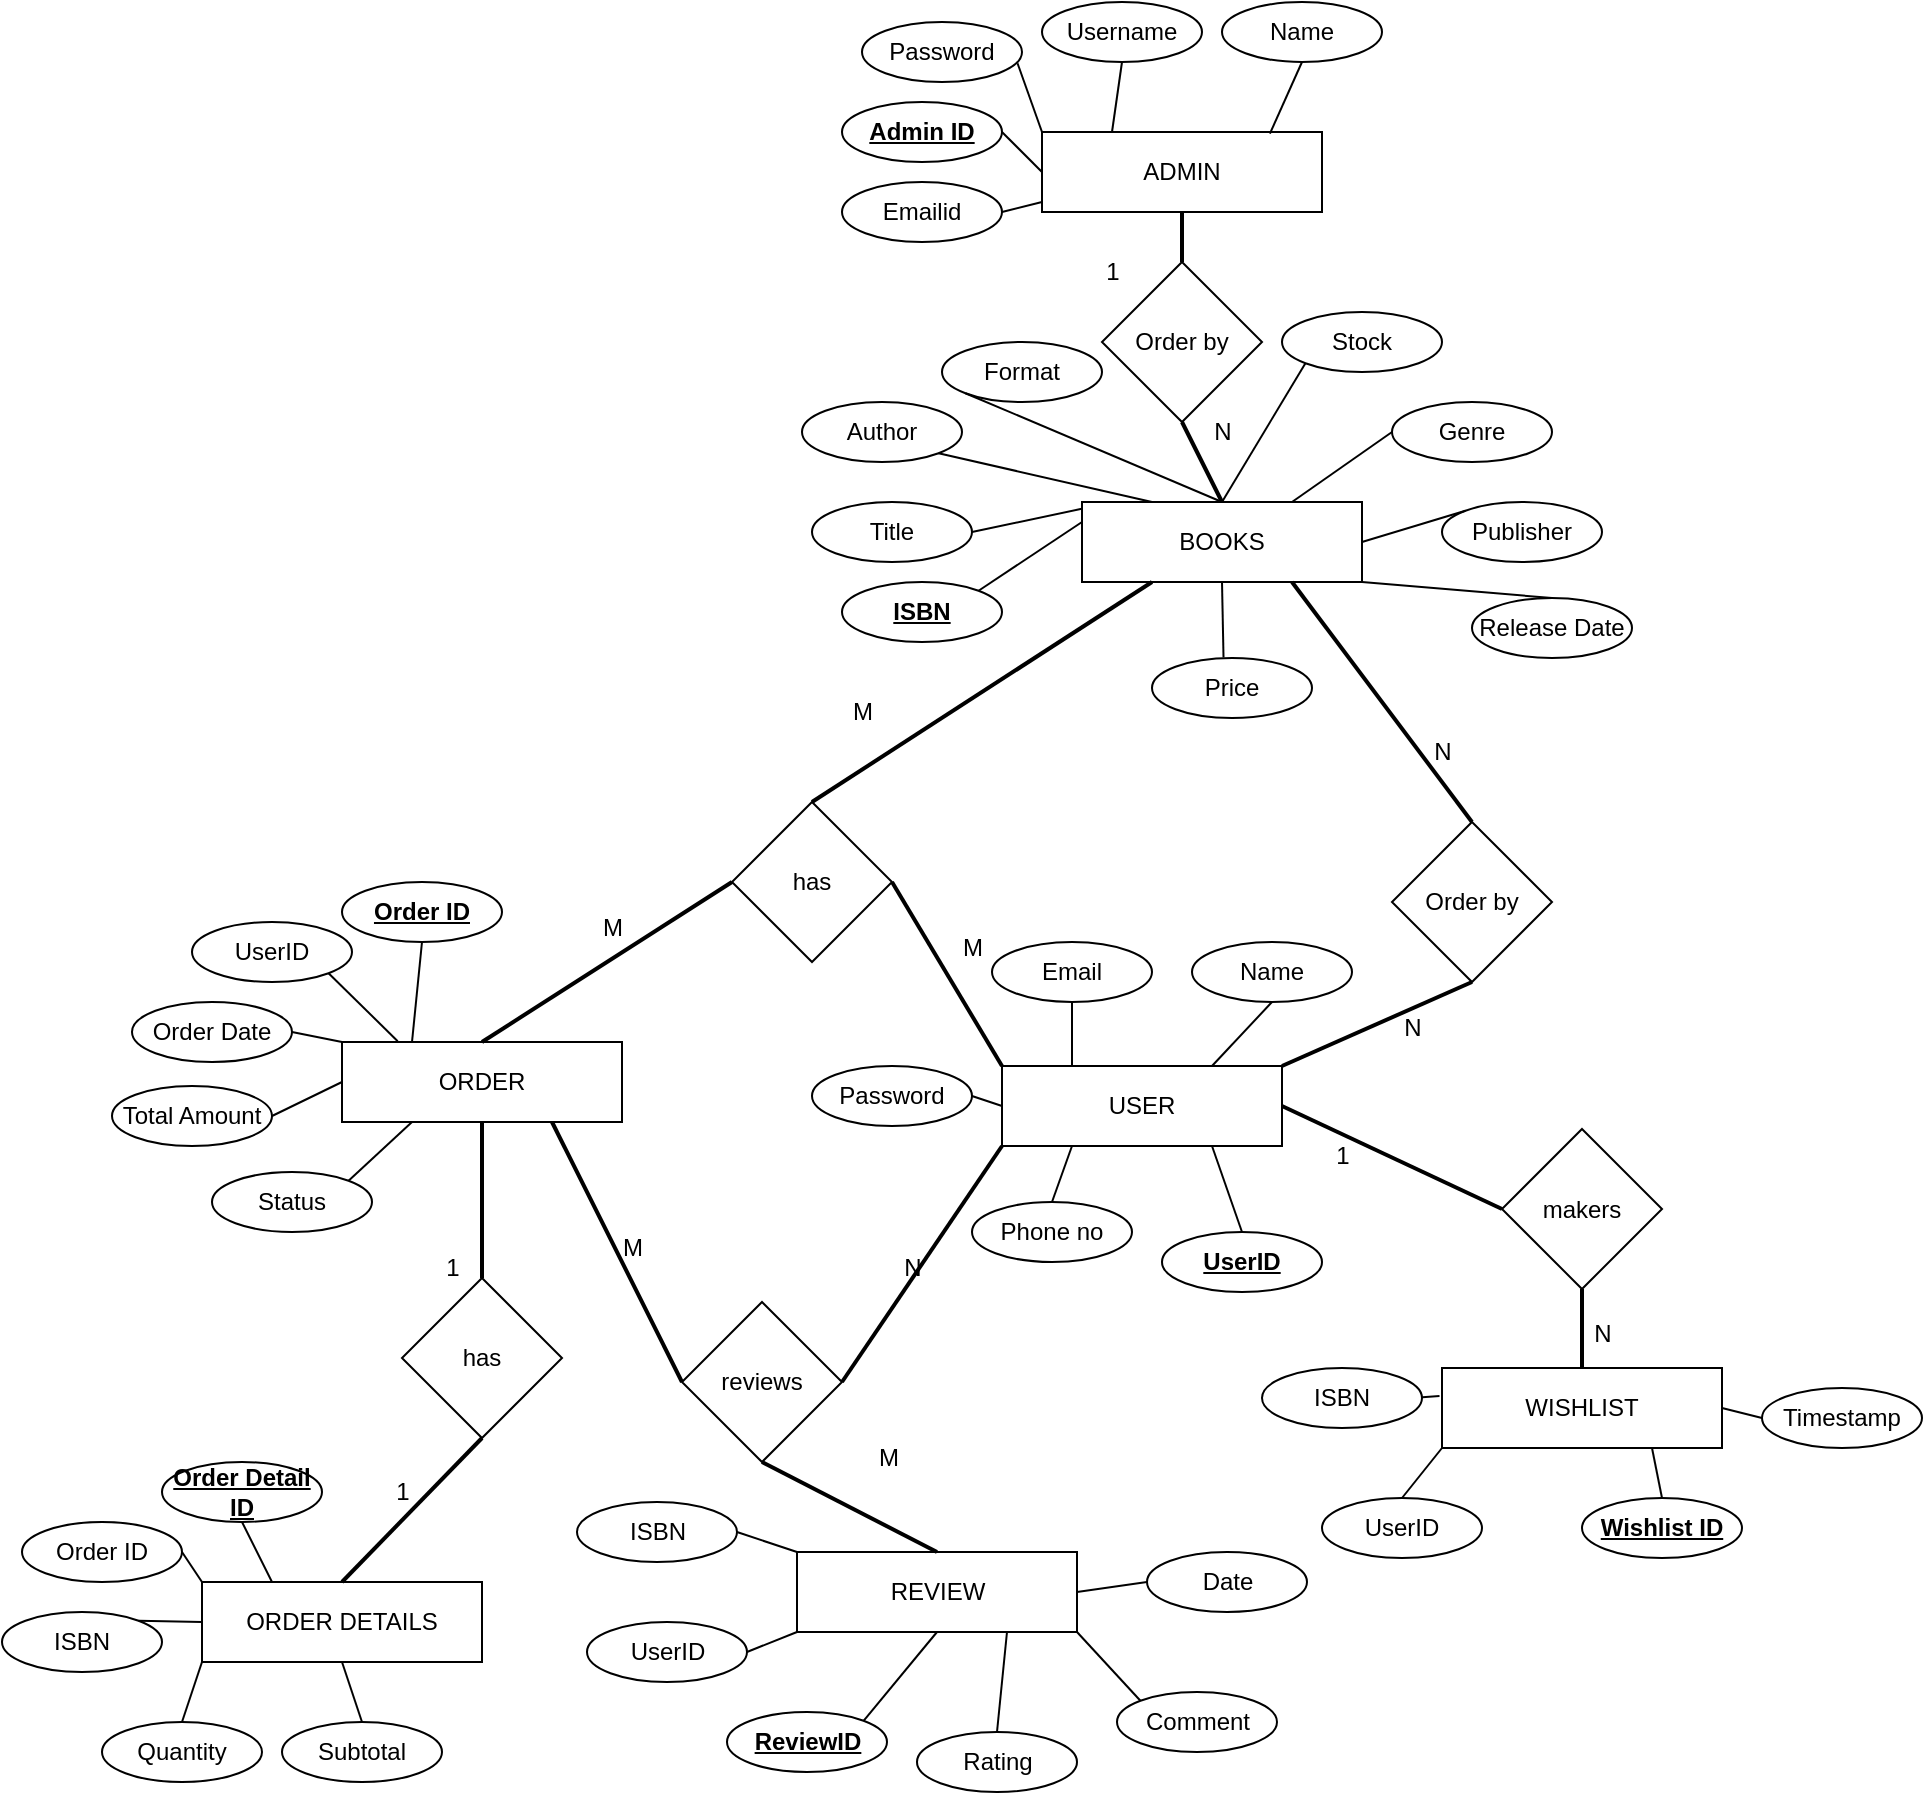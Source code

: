 <mxfile version="21.8.1" type="github">
  <diagram name="Page-1" id="XhZffeHGHaZp0kScym4Z">
    <mxGraphModel dx="2827" dy="2194" grid="1" gridSize="10" guides="1" tooltips="1" connect="1" arrows="1" fold="1" page="1" pageScale="1" pageWidth="850" pageHeight="1100" math="0" shadow="0">
      <root>
        <mxCell id="0" />
        <mxCell id="1" parent="0" />
        <mxCell id="HAhBHMvmMXCrN667Cn8Z-1" value="BOOKS" style="rounded=0;whiteSpace=wrap;html=1;" parent="1" vertex="1">
          <mxGeometry x="385" y="-10" width="140" height="40" as="geometry" />
        </mxCell>
        <mxCell id="HAhBHMvmMXCrN667Cn8Z-2" value="Order by" style="rhombus;whiteSpace=wrap;html=1;" parent="1" vertex="1">
          <mxGeometry x="540" y="150" width="80" height="80" as="geometry" />
        </mxCell>
        <mxCell id="HAhBHMvmMXCrN667Cn8Z-3" value="USER" style="rounded=0;whiteSpace=wrap;html=1;" parent="1" vertex="1">
          <mxGeometry x="345" y="272" width="140" height="40" as="geometry" />
        </mxCell>
        <mxCell id="HAhBHMvmMXCrN667Cn8Z-4" value="ADMIN" style="rounded=0;whiteSpace=wrap;html=1;" parent="1" vertex="1">
          <mxGeometry x="365" y="-195" width="140" height="40" as="geometry" />
        </mxCell>
        <mxCell id="HAhBHMvmMXCrN667Cn8Z-5" value="ORDER" style="rounded=0;whiteSpace=wrap;html=1;" parent="1" vertex="1">
          <mxGeometry x="15" y="260" width="140" height="40" as="geometry" />
        </mxCell>
        <mxCell id="HAhBHMvmMXCrN667Cn8Z-6" value="ORDER DETAILS" style="rounded=0;whiteSpace=wrap;html=1;" parent="1" vertex="1">
          <mxGeometry x="-55" y="530" width="140" height="40" as="geometry" />
        </mxCell>
        <mxCell id="HAhBHMvmMXCrN667Cn8Z-7" value="REVIEW" style="rounded=0;whiteSpace=wrap;html=1;" parent="1" vertex="1">
          <mxGeometry x="242.5" y="515" width="140" height="40" as="geometry" />
        </mxCell>
        <mxCell id="HAhBHMvmMXCrN667Cn8Z-8" value="WISHLIST" style="rounded=0;whiteSpace=wrap;html=1;" parent="1" vertex="1">
          <mxGeometry x="565" y="423" width="140" height="40" as="geometry" />
        </mxCell>
        <mxCell id="HAhBHMvmMXCrN667Cn8Z-9" value="makers" style="rhombus;whiteSpace=wrap;html=1;" parent="1" vertex="1">
          <mxGeometry x="595" y="303.5" width="80" height="80" as="geometry" />
        </mxCell>
        <mxCell id="HAhBHMvmMXCrN667Cn8Z-10" value="Order by" style="rhombus;whiteSpace=wrap;html=1;" parent="1" vertex="1">
          <mxGeometry x="395" y="-130" width="80" height="80" as="geometry" />
        </mxCell>
        <mxCell id="HAhBHMvmMXCrN667Cn8Z-11" value="has" style="rhombus;whiteSpace=wrap;html=1;" parent="1" vertex="1">
          <mxGeometry x="210" y="140" width="80" height="80" as="geometry" />
        </mxCell>
        <mxCell id="HAhBHMvmMXCrN667Cn8Z-12" value="has" style="rhombus;whiteSpace=wrap;html=1;" parent="1" vertex="1">
          <mxGeometry x="45" y="378" width="80" height="80" as="geometry" />
        </mxCell>
        <mxCell id="HAhBHMvmMXCrN667Cn8Z-13" value="reviews" style="rhombus;whiteSpace=wrap;html=1;" parent="1" vertex="1">
          <mxGeometry x="185" y="390" width="80" height="80" as="geometry" />
        </mxCell>
        <mxCell id="HAhBHMvmMXCrN667Cn8Z-14" value="" style="endArrow=none;html=1;rounded=0;entryX=0.5;entryY=0;entryDx=0;entryDy=0;fontStyle=1;strokeWidth=2;exitX=0.75;exitY=1;exitDx=0;exitDy=0;" parent="1" source="HAhBHMvmMXCrN667Cn8Z-1" edge="1" target="HAhBHMvmMXCrN667Cn8Z-2">
          <mxGeometry relative="1" as="geometry">
            <mxPoint x="165" y="160" as="sourcePoint" />
            <mxPoint x="375" y="130" as="targetPoint" />
          </mxGeometry>
        </mxCell>
        <mxCell id="HAhBHMvmMXCrN667Cn8Z-17" value="" style="endArrow=none;html=1;rounded=0;entryX=1;entryY=0;entryDx=0;entryDy=0;exitX=0.5;exitY=1;exitDx=0;exitDy=0;strokeWidth=2;" parent="1" source="HAhBHMvmMXCrN667Cn8Z-2" target="HAhBHMvmMXCrN667Cn8Z-3" edge="1">
          <mxGeometry relative="1" as="geometry">
            <mxPoint x="370" y="310" as="sourcePoint" />
            <mxPoint x="530" y="310" as="targetPoint" />
          </mxGeometry>
        </mxCell>
        <mxCell id="HAhBHMvmMXCrN667Cn8Z-18" value="" style="endArrow=none;html=1;rounded=0;exitX=0.5;exitY=1;exitDx=0;exitDy=0;entryX=0.5;entryY=0;entryDx=0;entryDy=0;strokeWidth=2;" parent="1" source="HAhBHMvmMXCrN667Cn8Z-10" target="HAhBHMvmMXCrN667Cn8Z-1" edge="1">
          <mxGeometry relative="1" as="geometry">
            <mxPoint x="320" y="70" as="sourcePoint" />
            <mxPoint x="480" y="70" as="targetPoint" />
          </mxGeometry>
        </mxCell>
        <mxCell id="HAhBHMvmMXCrN667Cn8Z-19" value="" style="endArrow=none;html=1;rounded=0;exitX=0.5;exitY=0;exitDx=0;exitDy=0;entryX=0.25;entryY=1;entryDx=0;entryDy=0;strokeWidth=2;" parent="1" source="HAhBHMvmMXCrN667Cn8Z-11" target="HAhBHMvmMXCrN667Cn8Z-1" edge="1">
          <mxGeometry relative="1" as="geometry">
            <mxPoint x="45" y="120" as="sourcePoint" />
            <mxPoint x="25" y="40" as="targetPoint" />
          </mxGeometry>
        </mxCell>
        <mxCell id="HAhBHMvmMXCrN667Cn8Z-20" value="" style="endArrow=none;html=1;rounded=0;exitX=0;exitY=0.5;exitDx=0;exitDy=0;entryX=0.75;entryY=1;entryDx=0;entryDy=0;strokeWidth=2;" parent="1" source="HAhBHMvmMXCrN667Cn8Z-13" target="HAhBHMvmMXCrN667Cn8Z-5" edge="1">
          <mxGeometry relative="1" as="geometry">
            <mxPoint x="80" y="70" as="sourcePoint" />
            <mxPoint x="240" y="70" as="targetPoint" />
          </mxGeometry>
        </mxCell>
        <mxCell id="HAhBHMvmMXCrN667Cn8Z-21" value="" style="endArrow=none;html=1;rounded=0;exitX=1;exitY=0.5;exitDx=0;exitDy=0;entryX=0;entryY=1;entryDx=0;entryDy=0;strokeWidth=2;" parent="1" source="HAhBHMvmMXCrN667Cn8Z-13" target="HAhBHMvmMXCrN667Cn8Z-3" edge="1">
          <mxGeometry relative="1" as="geometry">
            <mxPoint x="90" y="80" as="sourcePoint" />
            <mxPoint x="250" y="80" as="targetPoint" />
          </mxGeometry>
        </mxCell>
        <mxCell id="HAhBHMvmMXCrN667Cn8Z-22" value="" style="endArrow=none;html=1;rounded=0;exitX=0.5;exitY=1;exitDx=0;exitDy=0;entryX=0.5;entryY=0;entryDx=0;entryDy=0;strokeWidth=2;" parent="1" source="HAhBHMvmMXCrN667Cn8Z-4" target="HAhBHMvmMXCrN667Cn8Z-10" edge="1">
          <mxGeometry relative="1" as="geometry">
            <mxPoint x="385" y="-110" as="sourcePoint" />
            <mxPoint x="545" y="-110" as="targetPoint" />
          </mxGeometry>
        </mxCell>
        <mxCell id="HAhBHMvmMXCrN667Cn8Z-23" value="" style="endArrow=none;html=1;rounded=0;exitX=0.5;exitY=1;exitDx=0;exitDy=0;entryX=0.5;entryY=0;entryDx=0;entryDy=0;strokeWidth=2;" parent="1" source="HAhBHMvmMXCrN667Cn8Z-9" target="HAhBHMvmMXCrN667Cn8Z-8" edge="1">
          <mxGeometry relative="1" as="geometry">
            <mxPoint x="485" y="33.5" as="sourcePoint" />
            <mxPoint x="645" y="33.5" as="targetPoint" />
          </mxGeometry>
        </mxCell>
        <mxCell id="HAhBHMvmMXCrN667Cn8Z-24" value="" style="endArrow=none;html=1;rounded=0;exitX=0.5;exitY=1;exitDx=0;exitDy=0;entryX=0.5;entryY=0;entryDx=0;entryDy=0;strokeWidth=2;" parent="1" source="HAhBHMvmMXCrN667Cn8Z-12" target="HAhBHMvmMXCrN667Cn8Z-6" edge="1">
          <mxGeometry relative="1" as="geometry">
            <mxPoint x="530" y="70" as="sourcePoint" />
            <mxPoint x="690" y="70" as="targetPoint" />
          </mxGeometry>
        </mxCell>
        <mxCell id="HAhBHMvmMXCrN667Cn8Z-25" value="" style="endArrow=none;html=1;rounded=0;exitX=0.5;exitY=1;exitDx=0;exitDy=0;entryX=0.5;entryY=0;entryDx=0;entryDy=0;strokeWidth=2;" parent="1" source="HAhBHMvmMXCrN667Cn8Z-13" target="HAhBHMvmMXCrN667Cn8Z-7" edge="1">
          <mxGeometry relative="1" as="geometry">
            <mxPoint x="540" y="80" as="sourcePoint" />
            <mxPoint x="700" y="80" as="targetPoint" />
          </mxGeometry>
        </mxCell>
        <mxCell id="HAhBHMvmMXCrN667Cn8Z-26" value="" style="endArrow=none;html=1;rounded=0;exitX=0;exitY=0.5;exitDx=0;exitDy=0;entryX=0.5;entryY=0;entryDx=0;entryDy=0;strokeWidth=2;" parent="1" source="HAhBHMvmMXCrN667Cn8Z-11" target="HAhBHMvmMXCrN667Cn8Z-5" edge="1">
          <mxGeometry relative="1" as="geometry">
            <mxPoint x="550" y="90" as="sourcePoint" />
            <mxPoint x="710" y="90" as="targetPoint" />
          </mxGeometry>
        </mxCell>
        <mxCell id="HAhBHMvmMXCrN667Cn8Z-27" value="" style="endArrow=none;html=1;rounded=0;exitX=1;exitY=0.5;exitDx=0;exitDy=0;entryX=0;entryY=0;entryDx=0;entryDy=0;strokeWidth=2;" parent="1" source="HAhBHMvmMXCrN667Cn8Z-11" target="HAhBHMvmMXCrN667Cn8Z-3" edge="1">
          <mxGeometry relative="1" as="geometry">
            <mxPoint x="560" y="100" as="sourcePoint" />
            <mxPoint x="310" y="270" as="targetPoint" />
          </mxGeometry>
        </mxCell>
        <mxCell id="HAhBHMvmMXCrN667Cn8Z-28" value="" style="endArrow=none;html=1;rounded=0;exitX=1;exitY=0.5;exitDx=0;exitDy=0;entryX=0;entryY=0.5;entryDx=0;entryDy=0;strokeWidth=2;" parent="1" source="HAhBHMvmMXCrN667Cn8Z-3" target="HAhBHMvmMXCrN667Cn8Z-9" edge="1">
          <mxGeometry relative="1" as="geometry">
            <mxPoint x="530" y="70" as="sourcePoint" />
            <mxPoint x="690" y="70" as="targetPoint" />
          </mxGeometry>
        </mxCell>
        <mxCell id="HAhBHMvmMXCrN667Cn8Z-29" value="" style="endArrow=none;html=1;rounded=0;exitX=0.5;exitY=0;exitDx=0;exitDy=0;entryX=0.5;entryY=1;entryDx=0;entryDy=0;strokeWidth=2;" parent="1" source="HAhBHMvmMXCrN667Cn8Z-12" target="HAhBHMvmMXCrN667Cn8Z-5" edge="1">
          <mxGeometry relative="1" as="geometry">
            <mxPoint x="540" y="80" as="sourcePoint" />
            <mxPoint x="700" y="80" as="targetPoint" />
          </mxGeometry>
        </mxCell>
        <mxCell id="5OL1kf4V6s5hjI2QQhij-1" value="Timestamp" style="ellipse;whiteSpace=wrap;html=1;" vertex="1" parent="1">
          <mxGeometry x="725" y="433" width="80" height="30" as="geometry" />
        </mxCell>
        <mxCell id="5OL1kf4V6s5hjI2QQhij-2" value="Stock" style="ellipse;whiteSpace=wrap;html=1;" vertex="1" parent="1">
          <mxGeometry x="485" y="-105" width="80" height="30" as="geometry" />
        </mxCell>
        <mxCell id="5OL1kf4V6s5hjI2QQhij-3" value="Price" style="ellipse;whiteSpace=wrap;html=1;" vertex="1" parent="1">
          <mxGeometry x="420" y="68" width="80" height="30" as="geometry" />
        </mxCell>
        <mxCell id="5OL1kf4V6s5hjI2QQhij-4" value="Format" style="ellipse;whiteSpace=wrap;html=1;" vertex="1" parent="1">
          <mxGeometry x="315" y="-90" width="80" height="30" as="geometry" />
        </mxCell>
        <mxCell id="5OL1kf4V6s5hjI2QQhij-5" value="Title" style="ellipse;whiteSpace=wrap;html=1;" vertex="1" parent="1">
          <mxGeometry x="250" y="-10" width="80" height="30" as="geometry" />
        </mxCell>
        <mxCell id="5OL1kf4V6s5hjI2QQhij-6" value="Author" style="ellipse;whiteSpace=wrap;html=1;" vertex="1" parent="1">
          <mxGeometry x="245" y="-60" width="80" height="30" as="geometry" />
        </mxCell>
        <mxCell id="5OL1kf4V6s5hjI2QQhij-7" value="&lt;u&gt;&lt;b&gt;ISBN&lt;/b&gt;&lt;/u&gt;" style="ellipse;whiteSpace=wrap;html=1;" vertex="1" parent="1">
          <mxGeometry x="265" y="30" width="80" height="30" as="geometry" />
        </mxCell>
        <mxCell id="5OL1kf4V6s5hjI2QQhij-8" value="Genre" style="ellipse;whiteSpace=wrap;html=1;" vertex="1" parent="1">
          <mxGeometry x="540" y="-60" width="80" height="30" as="geometry" />
        </mxCell>
        <mxCell id="5OL1kf4V6s5hjI2QQhij-9" value="Publisher" style="ellipse;whiteSpace=wrap;html=1;" vertex="1" parent="1">
          <mxGeometry x="565" y="-10" width="80" height="30" as="geometry" />
        </mxCell>
        <mxCell id="5OL1kf4V6s5hjI2QQhij-10" value="Release Date" style="ellipse;whiteSpace=wrap;html=1;" vertex="1" parent="1">
          <mxGeometry x="580" y="38" width="80" height="30" as="geometry" />
        </mxCell>
        <mxCell id="5OL1kf4V6s5hjI2QQhij-11" value="" style="endArrow=none;html=1;rounded=0;exitX=1;exitY=1;exitDx=0;exitDy=0;entryX=0.5;entryY=0;entryDx=0;entryDy=0;" edge="1" parent="1" source="HAhBHMvmMXCrN667Cn8Z-1" target="5OL1kf4V6s5hjI2QQhij-10">
          <mxGeometry width="50" height="50" relative="1" as="geometry">
            <mxPoint x="160" y="-50" as="sourcePoint" />
            <mxPoint x="210" y="-100" as="targetPoint" />
          </mxGeometry>
        </mxCell>
        <mxCell id="5OL1kf4V6s5hjI2QQhij-12" value="" style="endArrow=none;html=1;rounded=0;exitX=1;exitY=0.5;exitDx=0;exitDy=0;entryX=0;entryY=0;entryDx=0;entryDy=0;" edge="1" parent="1" source="HAhBHMvmMXCrN667Cn8Z-1" target="5OL1kf4V6s5hjI2QQhij-9">
          <mxGeometry width="50" height="50" relative="1" as="geometry">
            <mxPoint x="170" y="-40" as="sourcePoint" />
            <mxPoint x="220" y="-90" as="targetPoint" />
          </mxGeometry>
        </mxCell>
        <mxCell id="5OL1kf4V6s5hjI2QQhij-13" value="" style="endArrow=none;html=1;rounded=0;exitX=0.75;exitY=0;exitDx=0;exitDy=0;entryX=0;entryY=0.5;entryDx=0;entryDy=0;" edge="1" parent="1" source="HAhBHMvmMXCrN667Cn8Z-1" target="5OL1kf4V6s5hjI2QQhij-8">
          <mxGeometry width="50" height="50" relative="1" as="geometry">
            <mxPoint x="180" y="-30" as="sourcePoint" />
            <mxPoint x="230" y="-80" as="targetPoint" />
          </mxGeometry>
        </mxCell>
        <mxCell id="5OL1kf4V6s5hjI2QQhij-14" value="" style="endArrow=none;html=1;rounded=0;exitX=0.5;exitY=0;exitDx=0;exitDy=0;entryX=0;entryY=1;entryDx=0;entryDy=0;" edge="1" parent="1" source="HAhBHMvmMXCrN667Cn8Z-1" target="5OL1kf4V6s5hjI2QQhij-2">
          <mxGeometry width="50" height="50" relative="1" as="geometry">
            <mxPoint x="190" y="-20" as="sourcePoint" />
            <mxPoint x="240" y="-70" as="targetPoint" />
          </mxGeometry>
        </mxCell>
        <mxCell id="5OL1kf4V6s5hjI2QQhij-15" value="" style="endArrow=none;html=1;rounded=0;entryX=0.5;entryY=0;entryDx=0;entryDy=0;exitX=0;exitY=1;exitDx=0;exitDy=0;" edge="1" parent="1" source="5OL1kf4V6s5hjI2QQhij-4" target="HAhBHMvmMXCrN667Cn8Z-1">
          <mxGeometry width="50" height="50" relative="1" as="geometry">
            <mxPoint x="200" y="-10" as="sourcePoint" />
            <mxPoint x="250" y="-60" as="targetPoint" />
          </mxGeometry>
        </mxCell>
        <mxCell id="5OL1kf4V6s5hjI2QQhij-16" value="" style="endArrow=none;html=1;rounded=0;entryX=0.25;entryY=0;entryDx=0;entryDy=0;exitX=1;exitY=1;exitDx=0;exitDy=0;" edge="1" parent="1" source="5OL1kf4V6s5hjI2QQhij-6" target="HAhBHMvmMXCrN667Cn8Z-1">
          <mxGeometry width="50" height="50" relative="1" as="geometry">
            <mxPoint x="210" as="sourcePoint" />
            <mxPoint x="260" y="-50" as="targetPoint" />
          </mxGeometry>
        </mxCell>
        <mxCell id="5OL1kf4V6s5hjI2QQhij-17" value="" style="endArrow=none;html=1;rounded=0;exitX=-0.001;exitY=0.085;exitDx=0;exitDy=0;exitPerimeter=0;entryX=1;entryY=0.5;entryDx=0;entryDy=0;" edge="1" parent="1" source="HAhBHMvmMXCrN667Cn8Z-1" target="5OL1kf4V6s5hjI2QQhij-5">
          <mxGeometry width="50" height="50" relative="1" as="geometry">
            <mxPoint x="220" y="10" as="sourcePoint" />
            <mxPoint x="270" y="-40" as="targetPoint" />
          </mxGeometry>
        </mxCell>
        <mxCell id="5OL1kf4V6s5hjI2QQhij-18" value="" style="endArrow=none;html=1;rounded=0;entryX=0;entryY=0.25;entryDx=0;entryDy=0;exitX=1;exitY=0;exitDx=0;exitDy=0;" edge="1" parent="1" source="5OL1kf4V6s5hjI2QQhij-7" target="HAhBHMvmMXCrN667Cn8Z-1">
          <mxGeometry width="50" height="50" relative="1" as="geometry">
            <mxPoint x="230" y="20" as="sourcePoint" />
            <mxPoint x="280" y="-30" as="targetPoint" />
          </mxGeometry>
        </mxCell>
        <mxCell id="5OL1kf4V6s5hjI2QQhij-19" value="" style="endArrow=none;html=1;rounded=0;entryX=0.75;entryY=1;entryDx=0;entryDy=0;exitX=0.5;exitY=0;exitDx=0;exitDy=0;" edge="1" parent="1" source="5OL1kf4V6s5hjI2QQhij-34" target="HAhBHMvmMXCrN667Cn8Z-3">
          <mxGeometry width="50" height="50" relative="1" as="geometry">
            <mxPoint x="450" y="510" as="sourcePoint" />
            <mxPoint x="500" y="460" as="targetPoint" />
          </mxGeometry>
        </mxCell>
        <mxCell id="5OL1kf4V6s5hjI2QQhij-20" value="" style="endArrow=none;html=1;rounded=0;exitX=0.814;exitY=0.02;exitDx=0;exitDy=0;exitPerimeter=0;entryX=0.5;entryY=1;entryDx=0;entryDy=0;" edge="1" parent="1" source="HAhBHMvmMXCrN667Cn8Z-4" target="5OL1kf4V6s5hjI2QQhij-24">
          <mxGeometry width="50" height="50" relative="1" as="geometry">
            <mxPoint x="685" y="-200" as="sourcePoint" />
            <mxPoint x="735" y="-250" as="targetPoint" />
          </mxGeometry>
        </mxCell>
        <mxCell id="5OL1kf4V6s5hjI2QQhij-21" value="" style="endArrow=none;html=1;rounded=0;entryX=0.447;entryY=-0.008;entryDx=0;entryDy=0;entryPerimeter=0;exitX=0.5;exitY=1;exitDx=0;exitDy=0;" edge="1" parent="1" source="HAhBHMvmMXCrN667Cn8Z-1" target="5OL1kf4V6s5hjI2QQhij-3">
          <mxGeometry width="50" height="50" relative="1" as="geometry">
            <mxPoint x="165" y="-10" as="sourcePoint" />
            <mxPoint x="215" y="-60" as="targetPoint" />
          </mxGeometry>
        </mxCell>
        <mxCell id="5OL1kf4V6s5hjI2QQhij-22" value="Password" style="ellipse;whiteSpace=wrap;html=1;" vertex="1" parent="1">
          <mxGeometry x="275" y="-250" width="80" height="30" as="geometry" />
        </mxCell>
        <mxCell id="5OL1kf4V6s5hjI2QQhij-23" value="Emailid" style="ellipse;whiteSpace=wrap;html=1;" vertex="1" parent="1">
          <mxGeometry x="265" y="-170" width="80" height="30" as="geometry" />
        </mxCell>
        <mxCell id="5OL1kf4V6s5hjI2QQhij-24" value="Name" style="ellipse;whiteSpace=wrap;html=1;" vertex="1" parent="1">
          <mxGeometry x="455" y="-260" width="80" height="30" as="geometry" />
        </mxCell>
        <mxCell id="5OL1kf4V6s5hjI2QQhij-25" value="Username" style="ellipse;whiteSpace=wrap;html=1;" vertex="1" parent="1">
          <mxGeometry x="365" y="-260" width="80" height="30" as="geometry" />
        </mxCell>
        <mxCell id="5OL1kf4V6s5hjI2QQhij-26" value="&lt;u&gt;&lt;b&gt;Admin ID&lt;/b&gt;&lt;/u&gt;" style="ellipse;whiteSpace=wrap;html=1;" vertex="1" parent="1">
          <mxGeometry x="265" y="-210" width="80" height="30" as="geometry" />
        </mxCell>
        <mxCell id="5OL1kf4V6s5hjI2QQhij-27" value="" style="endArrow=none;html=1;rounded=0;entryX=0.5;entryY=1;entryDx=0;entryDy=0;exitX=0.25;exitY=0;exitDx=0;exitDy=0;" edge="1" parent="1" source="HAhBHMvmMXCrN667Cn8Z-3" target="5OL1kf4V6s5hjI2QQhij-38">
          <mxGeometry width="50" height="50" relative="1" as="geometry">
            <mxPoint x="390" y="270" as="sourcePoint" />
            <mxPoint x="510" y="470" as="targetPoint" />
          </mxGeometry>
        </mxCell>
        <mxCell id="5OL1kf4V6s5hjI2QQhij-28" value="" style="endArrow=none;html=1;rounded=0;entryX=1;entryY=0.5;entryDx=0;entryDy=0;" edge="1" parent="1" target="5OL1kf4V6s5hjI2QQhij-23">
          <mxGeometry width="50" height="50" relative="1" as="geometry">
            <mxPoint x="365" y="-160" as="sourcePoint" />
            <mxPoint x="745" y="-240" as="targetPoint" />
          </mxGeometry>
        </mxCell>
        <mxCell id="5OL1kf4V6s5hjI2QQhij-29" value="" style="endArrow=none;html=1;rounded=0;entryX=1;entryY=0.5;entryDx=0;entryDy=0;exitX=0;exitY=0.5;exitDx=0;exitDy=0;" edge="1" parent="1" source="HAhBHMvmMXCrN667Cn8Z-4" target="5OL1kf4V6s5hjI2QQhij-26">
          <mxGeometry width="50" height="50" relative="1" as="geometry">
            <mxPoint x="705" y="-180" as="sourcePoint" />
            <mxPoint x="755" y="-230" as="targetPoint" />
          </mxGeometry>
        </mxCell>
        <mxCell id="5OL1kf4V6s5hjI2QQhij-30" value="" style="endArrow=none;html=1;rounded=0;entryX=0.972;entryY=0.687;entryDx=0;entryDy=0;entryPerimeter=0;exitX=0;exitY=0;exitDx=0;exitDy=0;" edge="1" parent="1" source="HAhBHMvmMXCrN667Cn8Z-4" target="5OL1kf4V6s5hjI2QQhij-22">
          <mxGeometry width="50" height="50" relative="1" as="geometry">
            <mxPoint x="715" y="-170" as="sourcePoint" />
            <mxPoint x="765" y="-220" as="targetPoint" />
          </mxGeometry>
        </mxCell>
        <mxCell id="5OL1kf4V6s5hjI2QQhij-31" value="" style="endArrow=none;html=1;rounded=0;entryX=0.5;entryY=1;entryDx=0;entryDy=0;exitX=0.25;exitY=0;exitDx=0;exitDy=0;" edge="1" parent="1" source="HAhBHMvmMXCrN667Cn8Z-4" target="5OL1kf4V6s5hjI2QQhij-25">
          <mxGeometry width="50" height="50" relative="1" as="geometry">
            <mxPoint x="725" y="-160" as="sourcePoint" />
            <mxPoint x="775" y="-210" as="targetPoint" />
          </mxGeometry>
        </mxCell>
        <mxCell id="5OL1kf4V6s5hjI2QQhij-34" value="&lt;b&gt;&lt;u&gt;UserID&lt;/u&gt;&lt;/b&gt;" style="ellipse;whiteSpace=wrap;html=1;" vertex="1" parent="1">
          <mxGeometry x="425" y="355" width="80" height="30" as="geometry" />
        </mxCell>
        <mxCell id="5OL1kf4V6s5hjI2QQhij-35" value="Phone no" style="ellipse;whiteSpace=wrap;html=1;" vertex="1" parent="1">
          <mxGeometry x="330" y="340" width="80" height="30" as="geometry" />
        </mxCell>
        <mxCell id="5OL1kf4V6s5hjI2QQhij-36" value="Password" style="ellipse;whiteSpace=wrap;html=1;" vertex="1" parent="1">
          <mxGeometry x="250" y="272" width="80" height="30" as="geometry" />
        </mxCell>
        <mxCell id="5OL1kf4V6s5hjI2QQhij-37" value="Name" style="ellipse;whiteSpace=wrap;html=1;" vertex="1" parent="1">
          <mxGeometry x="440" y="210" width="80" height="30" as="geometry" />
        </mxCell>
        <mxCell id="5OL1kf4V6s5hjI2QQhij-38" value="Email" style="ellipse;whiteSpace=wrap;html=1;" vertex="1" parent="1">
          <mxGeometry x="340" y="210" width="80" height="30" as="geometry" />
        </mxCell>
        <mxCell id="5OL1kf4V6s5hjI2QQhij-39" value="" style="endArrow=none;html=1;rounded=0;entryX=1;entryY=0.5;entryDx=0;entryDy=0;exitX=0;exitY=0.5;exitDx=0;exitDy=0;" edge="1" parent="1" source="HAhBHMvmMXCrN667Cn8Z-3" target="5OL1kf4V6s5hjI2QQhij-36">
          <mxGeometry width="50" height="50" relative="1" as="geometry">
            <mxPoint x="470" y="530" as="sourcePoint" />
            <mxPoint x="520" y="480" as="targetPoint" />
          </mxGeometry>
        </mxCell>
        <mxCell id="5OL1kf4V6s5hjI2QQhij-40" value="" style="endArrow=none;html=1;rounded=0;entryX=0;entryY=0.5;entryDx=0;entryDy=0;exitX=1;exitY=0.5;exitDx=0;exitDy=0;" edge="1" parent="1" source="5OL1kf4V6s5hjI2QQhij-49" target="HAhBHMvmMXCrN667Cn8Z-5">
          <mxGeometry width="50" height="50" relative="1" as="geometry">
            <mxPoint x="-220" y="420" as="sourcePoint" />
            <mxPoint x="-170" y="370" as="targetPoint" />
          </mxGeometry>
        </mxCell>
        <mxCell id="5OL1kf4V6s5hjI2QQhij-41" value="" style="endArrow=none;html=1;rounded=0;entryX=0.199;entryY=-0.01;entryDx=0;entryDy=0;entryPerimeter=0;exitX=1;exitY=1;exitDx=0;exitDy=0;" edge="1" parent="1" source="5OL1kf4V6s5hjI2QQhij-51" target="HAhBHMvmMXCrN667Cn8Z-5">
          <mxGeometry width="50" height="50" relative="1" as="geometry">
            <mxPoint x="-210" y="430" as="sourcePoint" />
            <mxPoint x="-160" y="380" as="targetPoint" />
          </mxGeometry>
        </mxCell>
        <mxCell id="5OL1kf4V6s5hjI2QQhij-42" value="" style="endArrow=none;html=1;rounded=0;entryX=0.25;entryY=0;entryDx=0;entryDy=0;exitX=0.5;exitY=1;exitDx=0;exitDy=0;" edge="1" parent="1" source="5OL1kf4V6s5hjI2QQhij-52" target="HAhBHMvmMXCrN667Cn8Z-5">
          <mxGeometry width="50" height="50" relative="1" as="geometry">
            <mxPoint x="-200" y="440" as="sourcePoint" />
            <mxPoint x="-150" y="390" as="targetPoint" />
          </mxGeometry>
        </mxCell>
        <mxCell id="5OL1kf4V6s5hjI2QQhij-43" value="" style="endArrow=none;html=1;rounded=0;exitX=0.5;exitY=0;exitDx=0;exitDy=0;entryX=0.75;entryY=1;entryDx=0;entryDy=0;" edge="1" parent="1" source="5OL1kf4V6s5hjI2QQhij-58" target="HAhBHMvmMXCrN667Cn8Z-8">
          <mxGeometry width="50" height="50" relative="1" as="geometry">
            <mxPoint x="705" y="388" as="sourcePoint" />
            <mxPoint x="755" y="338" as="targetPoint" />
          </mxGeometry>
        </mxCell>
        <mxCell id="5OL1kf4V6s5hjI2QQhij-44" value="" style="endArrow=none;html=1;rounded=0;entryX=0.25;entryY=1;entryDx=0;entryDy=0;exitX=0.5;exitY=0;exitDx=0;exitDy=0;" edge="1" parent="1" source="5OL1kf4V6s5hjI2QQhij-35" target="HAhBHMvmMXCrN667Cn8Z-3">
          <mxGeometry width="50" height="50" relative="1" as="geometry">
            <mxPoint x="460" y="520" as="sourcePoint" />
            <mxPoint x="510" y="470" as="targetPoint" />
          </mxGeometry>
        </mxCell>
        <mxCell id="5OL1kf4V6s5hjI2QQhij-45" value="" style="endArrow=none;html=1;rounded=0;entryX=0.5;entryY=1;entryDx=0;entryDy=0;exitX=0.75;exitY=0;exitDx=0;exitDy=0;" edge="1" parent="1" source="HAhBHMvmMXCrN667Cn8Z-3" target="5OL1kf4V6s5hjI2QQhij-37">
          <mxGeometry width="50" height="50" relative="1" as="geometry">
            <mxPoint x="470" y="530" as="sourcePoint" />
            <mxPoint x="520" y="480" as="targetPoint" />
          </mxGeometry>
        </mxCell>
        <mxCell id="5OL1kf4V6s5hjI2QQhij-46" value="" style="endArrow=none;html=1;rounded=0;entryX=0.25;entryY=1;entryDx=0;entryDy=0;exitX=1;exitY=0;exitDx=0;exitDy=0;" edge="1" parent="1" source="5OL1kf4V6s5hjI2QQhij-48" target="HAhBHMvmMXCrN667Cn8Z-5">
          <mxGeometry width="50" height="50" relative="1" as="geometry">
            <mxPoint x="-220" y="420" as="sourcePoint" />
            <mxPoint x="-170" y="370" as="targetPoint" />
          </mxGeometry>
        </mxCell>
        <mxCell id="5OL1kf4V6s5hjI2QQhij-47" value="" style="endArrow=none;html=1;rounded=0;entryX=0;entryY=0;entryDx=0;entryDy=0;exitX=1;exitY=0.5;exitDx=0;exitDy=0;" edge="1" parent="1" source="5OL1kf4V6s5hjI2QQhij-50" target="HAhBHMvmMXCrN667Cn8Z-5">
          <mxGeometry width="50" height="50" relative="1" as="geometry">
            <mxPoint x="-210" y="430" as="sourcePoint" />
            <mxPoint x="-160" y="380" as="targetPoint" />
          </mxGeometry>
        </mxCell>
        <mxCell id="5OL1kf4V6s5hjI2QQhij-48" value="Status" style="ellipse;whiteSpace=wrap;html=1;" vertex="1" parent="1">
          <mxGeometry x="-50" y="325" width="80" height="30" as="geometry" />
        </mxCell>
        <mxCell id="5OL1kf4V6s5hjI2QQhij-49" value="Total Amount" style="ellipse;whiteSpace=wrap;html=1;" vertex="1" parent="1">
          <mxGeometry x="-100" y="282" width="80" height="30" as="geometry" />
        </mxCell>
        <mxCell id="5OL1kf4V6s5hjI2QQhij-50" value="Order Date" style="ellipse;whiteSpace=wrap;html=1;" vertex="1" parent="1">
          <mxGeometry x="-90" y="240" width="80" height="30" as="geometry" />
        </mxCell>
        <mxCell id="5OL1kf4V6s5hjI2QQhij-51" value="UserID" style="ellipse;whiteSpace=wrap;html=1;" vertex="1" parent="1">
          <mxGeometry x="-60" y="200" width="80" height="30" as="geometry" />
        </mxCell>
        <mxCell id="5OL1kf4V6s5hjI2QQhij-52" value="&lt;u&gt;Order ID&lt;/u&gt;" style="ellipse;whiteSpace=wrap;html=1;fontStyle=1" vertex="1" parent="1">
          <mxGeometry x="15" y="180" width="80" height="30" as="geometry" />
        </mxCell>
        <mxCell id="5OL1kf4V6s5hjI2QQhij-53" value="Subtotal" style="ellipse;whiteSpace=wrap;html=1;" vertex="1" parent="1">
          <mxGeometry x="-15" y="600" width="80" height="30" as="geometry" />
        </mxCell>
        <mxCell id="5OL1kf4V6s5hjI2QQhij-54" value="Quantity" style="ellipse;whiteSpace=wrap;html=1;" vertex="1" parent="1">
          <mxGeometry x="-105" y="600" width="80" height="30" as="geometry" />
        </mxCell>
        <mxCell id="5OL1kf4V6s5hjI2QQhij-55" value="ISBN" style="ellipse;whiteSpace=wrap;html=1;" vertex="1" parent="1">
          <mxGeometry x="-155" y="545" width="80" height="30" as="geometry" />
        </mxCell>
        <mxCell id="5OL1kf4V6s5hjI2QQhij-56" value="Order ID" style="ellipse;whiteSpace=wrap;html=1;" vertex="1" parent="1">
          <mxGeometry x="-145" y="500" width="80" height="30" as="geometry" />
        </mxCell>
        <mxCell id="5OL1kf4V6s5hjI2QQhij-57" value="&lt;u&gt;Order Detail ID&lt;/u&gt;" style="ellipse;whiteSpace=wrap;html=1;fontStyle=1" vertex="1" parent="1">
          <mxGeometry x="-75" y="470" width="80" height="30" as="geometry" />
        </mxCell>
        <mxCell id="5OL1kf4V6s5hjI2QQhij-58" value="&lt;u&gt;Wishlist ID&lt;/u&gt;" style="ellipse;whiteSpace=wrap;html=1;fontStyle=1" vertex="1" parent="1">
          <mxGeometry x="635" y="488" width="80" height="30" as="geometry" />
        </mxCell>
        <mxCell id="5OL1kf4V6s5hjI2QQhij-59" value="UserID" style="ellipse;whiteSpace=wrap;html=1;" vertex="1" parent="1">
          <mxGeometry x="505" y="488" width="80" height="30" as="geometry" />
        </mxCell>
        <mxCell id="5OL1kf4V6s5hjI2QQhij-60" value="Date" style="ellipse;whiteSpace=wrap;html=1;" vertex="1" parent="1">
          <mxGeometry x="417.5" y="515" width="80" height="30" as="geometry" />
        </mxCell>
        <mxCell id="5OL1kf4V6s5hjI2QQhij-61" value="Comment" style="ellipse;whiteSpace=wrap;html=1;" vertex="1" parent="1">
          <mxGeometry x="402.5" y="585" width="80" height="30" as="geometry" />
        </mxCell>
        <mxCell id="5OL1kf4V6s5hjI2QQhij-62" value="Rating" style="ellipse;whiteSpace=wrap;html=1;" vertex="1" parent="1">
          <mxGeometry x="302.5" y="605" width="80" height="30" as="geometry" />
        </mxCell>
        <mxCell id="5OL1kf4V6s5hjI2QQhij-63" value="&lt;u&gt;ReviewID&lt;/u&gt;" style="ellipse;whiteSpace=wrap;html=1;fontStyle=1" vertex="1" parent="1">
          <mxGeometry x="207.5" y="595" width="80" height="30" as="geometry" />
        </mxCell>
        <mxCell id="5OL1kf4V6s5hjI2QQhij-64" value="UserID" style="ellipse;whiteSpace=wrap;html=1;" vertex="1" parent="1">
          <mxGeometry x="137.5" y="550" width="80" height="30" as="geometry" />
        </mxCell>
        <mxCell id="5OL1kf4V6s5hjI2QQhij-65" value="ISBN" style="ellipse;whiteSpace=wrap;html=1;" vertex="1" parent="1">
          <mxGeometry x="132.5" y="490" width="80" height="30" as="geometry" />
        </mxCell>
        <mxCell id="5OL1kf4V6s5hjI2QQhij-66" value="" style="endArrow=none;html=1;rounded=0;exitX=1;exitY=0.5;exitDx=0;exitDy=0;entryX=-0.009;entryY=0.35;entryDx=0;entryDy=0;entryPerimeter=0;" edge="1" parent="1" target="HAhBHMvmMXCrN667Cn8Z-8">
          <mxGeometry width="50" height="50" relative="1" as="geometry">
            <mxPoint x="550" y="438" as="sourcePoint" />
            <mxPoint x="460" y="353" as="targetPoint" />
          </mxGeometry>
        </mxCell>
        <mxCell id="5OL1kf4V6s5hjI2QQhij-67" value="" style="endArrow=none;html=1;rounded=0;entryX=0.5;entryY=1;entryDx=0;entryDy=0;exitX=0.5;exitY=0;exitDx=0;exitDy=0;" edge="1" parent="1" source="5OL1kf4V6s5hjI2QQhij-53" target="HAhBHMvmMXCrN667Cn8Z-6">
          <mxGeometry width="50" height="50" relative="1" as="geometry">
            <mxPoint x="-155" y="430" as="sourcePoint" />
            <mxPoint x="-105" y="380" as="targetPoint" />
          </mxGeometry>
        </mxCell>
        <mxCell id="5OL1kf4V6s5hjI2QQhij-68" value="" style="endArrow=none;html=1;rounded=0;entryX=0;entryY=1;entryDx=0;entryDy=0;exitX=0.5;exitY=0;exitDx=0;exitDy=0;" edge="1" parent="1" source="5OL1kf4V6s5hjI2QQhij-54" target="HAhBHMvmMXCrN667Cn8Z-6">
          <mxGeometry width="50" height="50" relative="1" as="geometry">
            <mxPoint x="-145" y="440" as="sourcePoint" />
            <mxPoint x="-95" y="390" as="targetPoint" />
          </mxGeometry>
        </mxCell>
        <mxCell id="5OL1kf4V6s5hjI2QQhij-69" value="" style="endArrow=none;html=1;rounded=0;entryX=0;entryY=0.5;entryDx=0;entryDy=0;exitX=1;exitY=0;exitDx=0;exitDy=0;" edge="1" parent="1" source="5OL1kf4V6s5hjI2QQhij-55" target="HAhBHMvmMXCrN667Cn8Z-6">
          <mxGeometry width="50" height="50" relative="1" as="geometry">
            <mxPoint x="-135" y="450" as="sourcePoint" />
            <mxPoint x="-85" y="400" as="targetPoint" />
          </mxGeometry>
        </mxCell>
        <mxCell id="5OL1kf4V6s5hjI2QQhij-70" value="" style="endArrow=none;html=1;rounded=0;entryX=0;entryY=0;entryDx=0;entryDy=0;exitX=1;exitY=0.5;exitDx=0;exitDy=0;" edge="1" parent="1" source="5OL1kf4V6s5hjI2QQhij-56" target="HAhBHMvmMXCrN667Cn8Z-6">
          <mxGeometry width="50" height="50" relative="1" as="geometry">
            <mxPoint x="-125" y="460" as="sourcePoint" />
            <mxPoint x="-75" y="410" as="targetPoint" />
          </mxGeometry>
        </mxCell>
        <mxCell id="5OL1kf4V6s5hjI2QQhij-71" value="" style="endArrow=none;html=1;rounded=0;entryX=0.25;entryY=0;entryDx=0;entryDy=0;exitX=0.5;exitY=1;exitDx=0;exitDy=0;" edge="1" parent="1" source="5OL1kf4V6s5hjI2QQhij-57" target="HAhBHMvmMXCrN667Cn8Z-6">
          <mxGeometry width="50" height="50" relative="1" as="geometry">
            <mxPoint x="-115" y="470" as="sourcePoint" />
            <mxPoint x="-65" y="420" as="targetPoint" />
          </mxGeometry>
        </mxCell>
        <mxCell id="5OL1kf4V6s5hjI2QQhij-72" value="" style="endArrow=none;html=1;rounded=0;exitX=0;exitY=0;exitDx=0;exitDy=0;entryX=1;entryY=0.5;entryDx=0;entryDy=0;" edge="1" parent="1" source="HAhBHMvmMXCrN667Cn8Z-7" target="5OL1kf4V6s5hjI2QQhij-65">
          <mxGeometry width="50" height="50" relative="1" as="geometry">
            <mxPoint x="432.5" y="415" as="sourcePoint" />
            <mxPoint x="482.5" y="365" as="targetPoint" />
          </mxGeometry>
        </mxCell>
        <mxCell id="5OL1kf4V6s5hjI2QQhij-73" value="" style="endArrow=none;html=1;rounded=0;exitX=0;exitY=1;exitDx=0;exitDy=0;entryX=1;entryY=0.5;entryDx=0;entryDy=0;" edge="1" parent="1" source="HAhBHMvmMXCrN667Cn8Z-7" target="5OL1kf4V6s5hjI2QQhij-64">
          <mxGeometry width="50" height="50" relative="1" as="geometry">
            <mxPoint x="442.5" y="425" as="sourcePoint" />
            <mxPoint x="492.5" y="375" as="targetPoint" />
          </mxGeometry>
        </mxCell>
        <mxCell id="5OL1kf4V6s5hjI2QQhij-74" value="" style="endArrow=none;html=1;rounded=0;exitX=0.5;exitY=1;exitDx=0;exitDy=0;entryX=1;entryY=0;entryDx=0;entryDy=0;" edge="1" parent="1" source="HAhBHMvmMXCrN667Cn8Z-7" target="5OL1kf4V6s5hjI2QQhij-63">
          <mxGeometry width="50" height="50" relative="1" as="geometry">
            <mxPoint x="452.5" y="435" as="sourcePoint" />
            <mxPoint x="502.5" y="385" as="targetPoint" />
          </mxGeometry>
        </mxCell>
        <mxCell id="5OL1kf4V6s5hjI2QQhij-75" value="" style="endArrow=none;html=1;rounded=0;exitX=0.75;exitY=1;exitDx=0;exitDy=0;entryX=0.5;entryY=0;entryDx=0;entryDy=0;" edge="1" parent="1" source="HAhBHMvmMXCrN667Cn8Z-7" target="5OL1kf4V6s5hjI2QQhij-62">
          <mxGeometry width="50" height="50" relative="1" as="geometry">
            <mxPoint x="462.5" y="445" as="sourcePoint" />
            <mxPoint x="512.5" y="395" as="targetPoint" />
          </mxGeometry>
        </mxCell>
        <mxCell id="5OL1kf4V6s5hjI2QQhij-76" value="" style="endArrow=none;html=1;rounded=0;exitX=1;exitY=1;exitDx=0;exitDy=0;entryX=0;entryY=0;entryDx=0;entryDy=0;" edge="1" parent="1" source="HAhBHMvmMXCrN667Cn8Z-7" target="5OL1kf4V6s5hjI2QQhij-61">
          <mxGeometry width="50" height="50" relative="1" as="geometry">
            <mxPoint x="472.5" y="455" as="sourcePoint" />
            <mxPoint x="522.5" y="405" as="targetPoint" />
          </mxGeometry>
        </mxCell>
        <mxCell id="5OL1kf4V6s5hjI2QQhij-77" value="" style="endArrow=none;html=1;rounded=0;entryX=1;entryY=0.5;entryDx=0;entryDy=0;exitX=0;exitY=0.5;exitDx=0;exitDy=0;" edge="1" parent="1" source="5OL1kf4V6s5hjI2QQhij-60" target="HAhBHMvmMXCrN667Cn8Z-7">
          <mxGeometry width="50" height="50" relative="1" as="geometry">
            <mxPoint x="482.5" y="465" as="sourcePoint" />
            <mxPoint x="532.5" y="415" as="targetPoint" />
          </mxGeometry>
        </mxCell>
        <mxCell id="5OL1kf4V6s5hjI2QQhij-78" value="ISBN" style="ellipse;whiteSpace=wrap;html=1;" vertex="1" parent="1">
          <mxGeometry x="475" y="423" width="80" height="30" as="geometry" />
        </mxCell>
        <mxCell id="5OL1kf4V6s5hjI2QQhij-79" value="" style="endArrow=none;html=1;rounded=0;entryX=0;entryY=1;entryDx=0;entryDy=0;exitX=0.5;exitY=0;exitDx=0;exitDy=0;" edge="1" parent="1" source="5OL1kf4V6s5hjI2QQhij-59" target="HAhBHMvmMXCrN667Cn8Z-8">
          <mxGeometry width="50" height="50" relative="1" as="geometry">
            <mxPoint x="420" y="413" as="sourcePoint" />
            <mxPoint x="470" y="363" as="targetPoint" />
          </mxGeometry>
        </mxCell>
        <mxCell id="5OL1kf4V6s5hjI2QQhij-83" value="" style="endArrow=none;html=1;rounded=0;exitX=1;exitY=0.5;exitDx=0;exitDy=0;entryX=0;entryY=0.5;entryDx=0;entryDy=0;" edge="1" parent="1" source="HAhBHMvmMXCrN667Cn8Z-8" target="5OL1kf4V6s5hjI2QQhij-1">
          <mxGeometry width="50" height="50" relative="1" as="geometry">
            <mxPoint x="715" y="398" as="sourcePoint" />
            <mxPoint x="765" y="348" as="targetPoint" />
          </mxGeometry>
        </mxCell>
        <mxCell id="5OL1kf4V6s5hjI2QQhij-84" value="1" style="text;html=1;align=center;verticalAlign=middle;resizable=0;points=[];autosize=1;strokeColor=none;fillColor=none;" vertex="1" parent="1">
          <mxGeometry x="385" y="-140" width="30" height="30" as="geometry" />
        </mxCell>
        <mxCell id="5OL1kf4V6s5hjI2QQhij-85" value="N" style="text;html=1;align=center;verticalAlign=middle;resizable=0;points=[];autosize=1;strokeColor=none;fillColor=none;" vertex="1" parent="1">
          <mxGeometry x="440" y="-60" width="30" height="30" as="geometry" />
        </mxCell>
        <mxCell id="5OL1kf4V6s5hjI2QQhij-86" value="M" style="text;html=1;align=center;verticalAlign=middle;resizable=0;points=[];autosize=1;strokeColor=none;fillColor=none;" vertex="1" parent="1">
          <mxGeometry x="260" y="80" width="30" height="30" as="geometry" />
        </mxCell>
        <mxCell id="5OL1kf4V6s5hjI2QQhij-87" value="N" style="text;html=1;align=center;verticalAlign=middle;resizable=0;points=[];autosize=1;strokeColor=none;fillColor=none;" vertex="1" parent="1">
          <mxGeometry x="550" y="100" width="30" height="30" as="geometry" />
        </mxCell>
        <mxCell id="5OL1kf4V6s5hjI2QQhij-88" value="M" style="text;html=1;align=center;verticalAlign=middle;resizable=0;points=[];autosize=1;strokeColor=none;fillColor=none;" vertex="1" parent="1">
          <mxGeometry x="135" y="188" width="30" height="30" as="geometry" />
        </mxCell>
        <mxCell id="5OL1kf4V6s5hjI2QQhij-89" value="M" style="text;html=1;align=center;verticalAlign=middle;resizable=0;points=[];autosize=1;strokeColor=none;fillColor=none;" vertex="1" parent="1">
          <mxGeometry x="315" y="198" width="30" height="30" as="geometry" />
        </mxCell>
        <mxCell id="5OL1kf4V6s5hjI2QQhij-90" value="N" style="text;html=1;align=center;verticalAlign=middle;resizable=0;points=[];autosize=1;strokeColor=none;fillColor=none;" vertex="1" parent="1">
          <mxGeometry x="535" y="238" width="30" height="30" as="geometry" />
        </mxCell>
        <mxCell id="5OL1kf4V6s5hjI2QQhij-91" value="1" style="text;html=1;align=center;verticalAlign=middle;resizable=0;points=[];autosize=1;strokeColor=none;fillColor=none;" vertex="1" parent="1">
          <mxGeometry x="500" y="301.5" width="30" height="30" as="geometry" />
        </mxCell>
        <mxCell id="5OL1kf4V6s5hjI2QQhij-92" value="N" style="text;html=1;align=center;verticalAlign=middle;resizable=0;points=[];autosize=1;strokeColor=none;fillColor=none;" vertex="1" parent="1">
          <mxGeometry x="630" y="391" width="30" height="30" as="geometry" />
        </mxCell>
        <mxCell id="5OL1kf4V6s5hjI2QQhij-93" value="N" style="text;html=1;align=center;verticalAlign=middle;resizable=0;points=[];autosize=1;strokeColor=none;fillColor=none;" vertex="1" parent="1">
          <mxGeometry x="285" y="358" width="30" height="30" as="geometry" />
        </mxCell>
        <mxCell id="5OL1kf4V6s5hjI2QQhij-94" value="M" style="text;html=1;align=center;verticalAlign=middle;resizable=0;points=[];autosize=1;strokeColor=none;fillColor=none;" vertex="1" parent="1">
          <mxGeometry x="145" y="348" width="30" height="30" as="geometry" />
        </mxCell>
        <mxCell id="5OL1kf4V6s5hjI2QQhij-95" value="1" style="text;html=1;align=center;verticalAlign=middle;resizable=0;points=[];autosize=1;strokeColor=none;fillColor=none;" vertex="1" parent="1">
          <mxGeometry x="55" y="358" width="30" height="30" as="geometry" />
        </mxCell>
        <mxCell id="5OL1kf4V6s5hjI2QQhij-96" value="1" style="text;html=1;align=center;verticalAlign=middle;resizable=0;points=[];autosize=1;strokeColor=none;fillColor=none;" vertex="1" parent="1">
          <mxGeometry x="30" y="470" width="30" height="30" as="geometry" />
        </mxCell>
        <mxCell id="5OL1kf4V6s5hjI2QQhij-97" value="M" style="text;html=1;align=center;verticalAlign=middle;resizable=0;points=[];autosize=1;strokeColor=none;fillColor=none;" vertex="1" parent="1">
          <mxGeometry x="272.5" y="453" width="30" height="30" as="geometry" />
        </mxCell>
      </root>
    </mxGraphModel>
  </diagram>
</mxfile>
